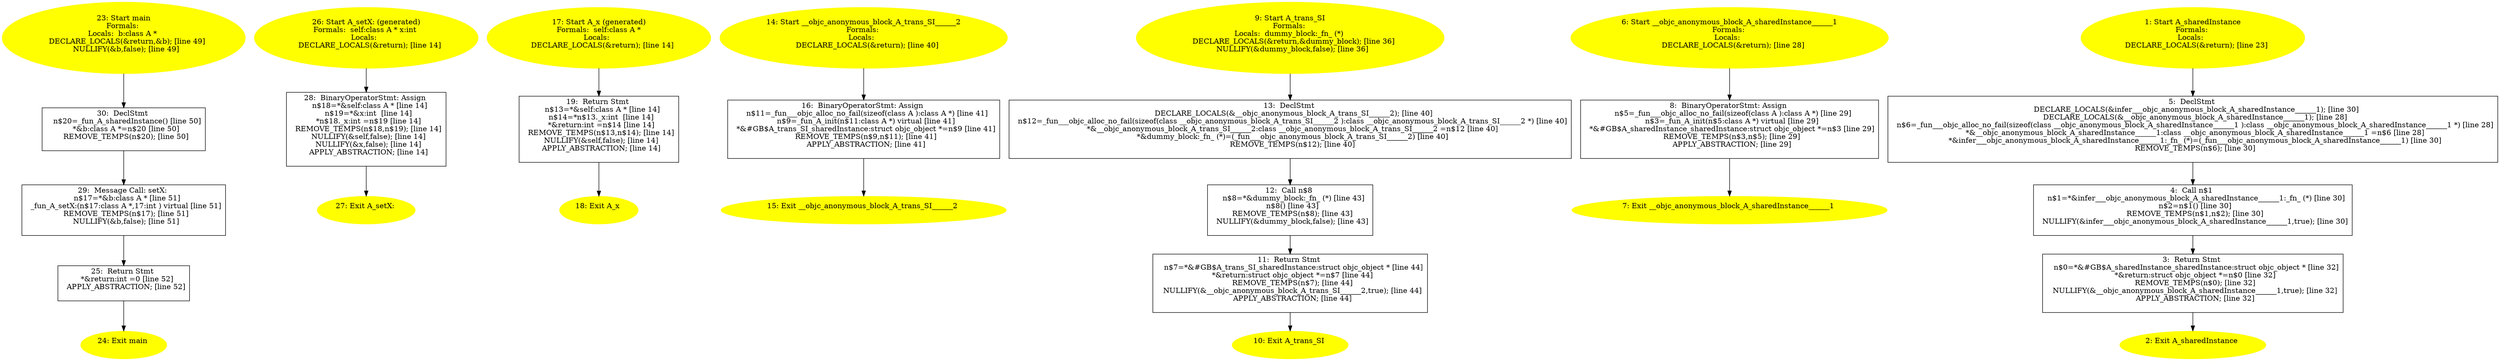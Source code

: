 digraph iCFG {
30 [label="30:  DeclStmt \n   n$20=_fun_A_sharedInstance() [line 50]\n  *&b:class A *=n$20 [line 50]\n  REMOVE_TEMPS(n$20); [line 50]\n " shape="box"]
	

	 30 -> 29 ;
29 [label="29:  Message Call: setX: \n   n$17=*&b:class A * [line 51]\n  _fun_A_setX:(n$17:class A *,17:int ) virtual [line 51]\n  REMOVE_TEMPS(n$17); [line 51]\n  NULLIFY(&b,false); [line 51]\n " shape="box"]
	

	 29 -> 25 ;
28 [label="28:  BinaryOperatorStmt: Assign \n   n$18=*&self:class A * [line 14]\n  n$19=*&x:int  [line 14]\n  *n$18._x:int =n$19 [line 14]\n  REMOVE_TEMPS(n$18,n$19); [line 14]\n  NULLIFY(&self,false); [line 14]\n  NULLIFY(&x,false); [line 14]\n  APPLY_ABSTRACTION; [line 14]\n " shape="box"]
	

	 28 -> 27 ;
27 [label="27: Exit A_setX: \n  " color=yellow style=filled]
	

26 [label="26: Start A_setX: (generated)\nFormals:  self:class A * x:int \nLocals:  \n   DECLARE_LOCALS(&return); [line 14]\n " color=yellow style=filled]
	

	 26 -> 28 ;
25 [label="25:  Return Stmt \n   *&return:int =0 [line 52]\n  APPLY_ABSTRACTION; [line 52]\n " shape="box"]
	

	 25 -> 24 ;
24 [label="24: Exit main \n  " color=yellow style=filled]
	

23 [label="23: Start main\nFormals: \nLocals:  b:class A * \n   DECLARE_LOCALS(&return,&b); [line 49]\n  NULLIFY(&b,false); [line 49]\n " color=yellow style=filled]
	

	 23 -> 30 ;
19 [label="19:  Return Stmt \n   n$13=*&self:class A * [line 14]\n  n$14=*n$13._x:int  [line 14]\n  *&return:int =n$14 [line 14]\n  REMOVE_TEMPS(n$13,n$14); [line 14]\n  NULLIFY(&self,false); [line 14]\n  APPLY_ABSTRACTION; [line 14]\n " shape="box"]
	

	 19 -> 18 ;
18 [label="18: Exit A_x \n  " color=yellow style=filled]
	

17 [label="17: Start A_x (generated)\nFormals:  self:class A *\nLocals:  \n   DECLARE_LOCALS(&return); [line 14]\n " color=yellow style=filled]
	

	 17 -> 19 ;
16 [label="16:  BinaryOperatorStmt: Assign \n   n$11=_fun___objc_alloc_no_fail(sizeof(class A ):class A *) [line 41]\n  n$9=_fun_A_init(n$11:class A *) virtual [line 41]\n  *&#GB$A_trans_SI_sharedInstance:struct objc_object *=n$9 [line 41]\n  REMOVE_TEMPS(n$9,n$11); [line 41]\n  APPLY_ABSTRACTION; [line 41]\n " shape="box"]
	

	 16 -> 15 ;
15 [label="15: Exit __objc_anonymous_block_A_trans_SI______2 \n  " color=yellow style=filled]
	

14 [label="14: Start __objc_anonymous_block_A_trans_SI______2\nFormals: \nLocals:  \n   DECLARE_LOCALS(&return); [line 40]\n " color=yellow style=filled]
	

	 14 -> 16 ;
13 [label="13:  DeclStmt \n   DECLARE_LOCALS(&__objc_anonymous_block_A_trans_SI______2); [line 40]\n  n$12=_fun___objc_alloc_no_fail(sizeof(class __objc_anonymous_block_A_trans_SI______2 ):class __objc_anonymous_block_A_trans_SI______2 *) [line 40]\n  *&__objc_anonymous_block_A_trans_SI______2:class __objc_anonymous_block_A_trans_SI______2 =n$12 [line 40]\n  *&dummy_block:_fn_ (*)=(_fun___objc_anonymous_block_A_trans_SI______2) [line 40]\n  REMOVE_TEMPS(n$12); [line 40]\n " shape="box"]
	

	 13 -> 12 ;
12 [label="12:  Call n$8 \n   n$8=*&dummy_block:_fn_ (*) [line 43]\n  n$8() [line 43]\n  REMOVE_TEMPS(n$8); [line 43]\n  NULLIFY(&dummy_block,false); [line 43]\n " shape="box"]
	

	 12 -> 11 ;
11 [label="11:  Return Stmt \n   n$7=*&#GB$A_trans_SI_sharedInstance:struct objc_object * [line 44]\n  *&return:struct objc_object *=n$7 [line 44]\n  REMOVE_TEMPS(n$7); [line 44]\n  NULLIFY(&__objc_anonymous_block_A_trans_SI______2,true); [line 44]\n  APPLY_ABSTRACTION; [line 44]\n " shape="box"]
	

	 11 -> 10 ;
10 [label="10: Exit A_trans_SI \n  " color=yellow style=filled]
	

9 [label="9: Start A_trans_SI\nFormals: \nLocals:  dummy_block:_fn_ (*) \n   DECLARE_LOCALS(&return,&dummy_block); [line 36]\n  NULLIFY(&dummy_block,false); [line 36]\n " color=yellow style=filled]
	

	 9 -> 13 ;
8 [label="8:  BinaryOperatorStmt: Assign \n   n$5=_fun___objc_alloc_no_fail(sizeof(class A ):class A *) [line 29]\n  n$3=_fun_A_init(n$5:class A *) virtual [line 29]\n  *&#GB$A_sharedInstance_sharedInstance:struct objc_object *=n$3 [line 29]\n  REMOVE_TEMPS(n$3,n$5); [line 29]\n  APPLY_ABSTRACTION; [line 29]\n " shape="box"]
	

	 8 -> 7 ;
7 [label="7: Exit __objc_anonymous_block_A_sharedInstance______1 \n  " color=yellow style=filled]
	

6 [label="6: Start __objc_anonymous_block_A_sharedInstance______1\nFormals: \nLocals:  \n   DECLARE_LOCALS(&return); [line 28]\n " color=yellow style=filled]
	

	 6 -> 8 ;
5 [label="5:  DeclStmt \n   DECLARE_LOCALS(&infer___objc_anonymous_block_A_sharedInstance______1); [line 30]\n  DECLARE_LOCALS(&__objc_anonymous_block_A_sharedInstance______1); [line 28]\n  n$6=_fun___objc_alloc_no_fail(sizeof(class __objc_anonymous_block_A_sharedInstance______1 ):class __objc_anonymous_block_A_sharedInstance______1 *) [line 28]\n  *&__objc_anonymous_block_A_sharedInstance______1:class __objc_anonymous_block_A_sharedInstance______1 =n$6 [line 28]\n  *&infer___objc_anonymous_block_A_sharedInstance______1:_fn_ (*)=(_fun___objc_anonymous_block_A_sharedInstance______1) [line 30]\n  REMOVE_TEMPS(n$6); [line 30]\n " shape="box"]
	

	 5 -> 4 ;
4 [label="4:  Call n$1 \n   n$1=*&infer___objc_anonymous_block_A_sharedInstance______1:_fn_ (*) [line 30]\n  n$2=n$1() [line 30]\n  REMOVE_TEMPS(n$1,n$2); [line 30]\n  NULLIFY(&infer___objc_anonymous_block_A_sharedInstance______1,true); [line 30]\n " shape="box"]
	

	 4 -> 3 ;
3 [label="3:  Return Stmt \n   n$0=*&#GB$A_sharedInstance_sharedInstance:struct objc_object * [line 32]\n  *&return:struct objc_object *=n$0 [line 32]\n  REMOVE_TEMPS(n$0); [line 32]\n  NULLIFY(&__objc_anonymous_block_A_sharedInstance______1,true); [line 32]\n  APPLY_ABSTRACTION; [line 32]\n " shape="box"]
	

	 3 -> 2 ;
2 [label="2: Exit A_sharedInstance \n  " color=yellow style=filled]
	

1 [label="1: Start A_sharedInstance\nFormals: \nLocals:  \n   DECLARE_LOCALS(&return); [line 23]\n " color=yellow style=filled]
	

	 1 -> 5 ;
}
